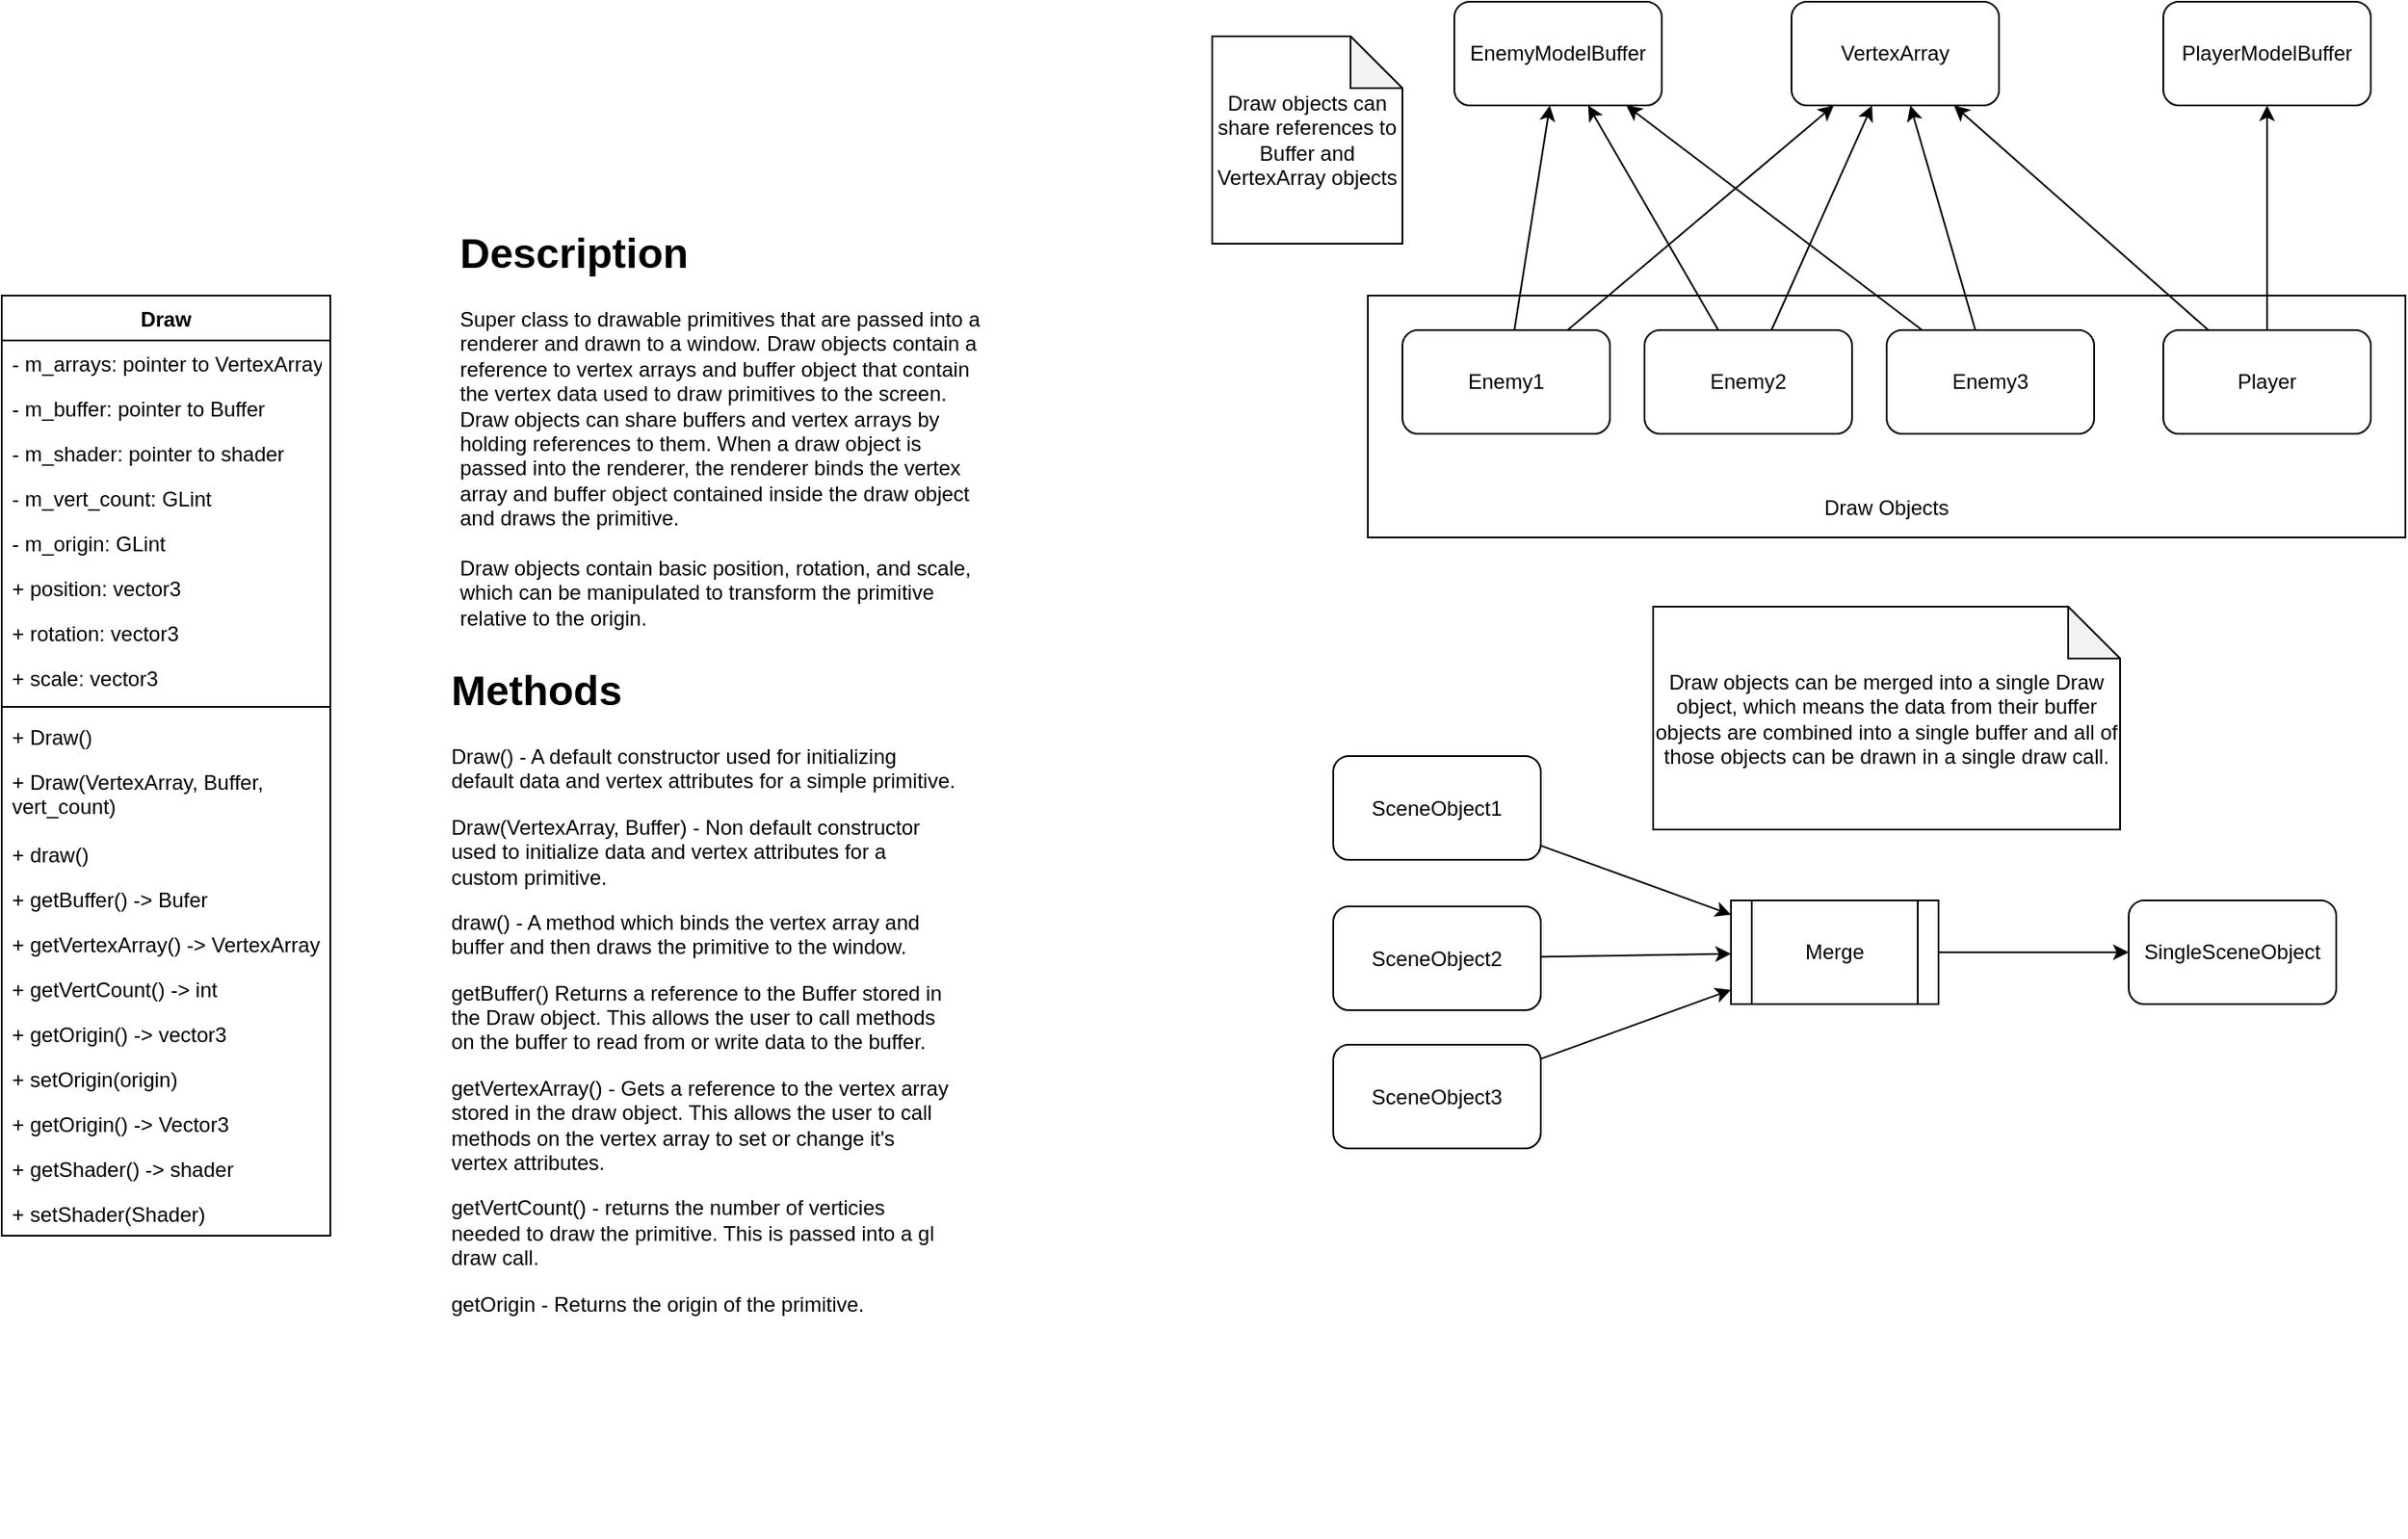<mxfile version="14.6.13" type="device"><diagram id="qsjShgKbwdF3y_M5vt2b" name="Page-1"><mxGraphModel dx="1086" dy="966" grid="1" gridSize="10" guides="1" tooltips="1" connect="1" arrows="1" fold="1" page="1" pageScale="1" pageWidth="850" pageHeight="1100" math="0" shadow="0"><root><mxCell id="0"/><mxCell id="1" parent="0"/><mxCell id="NPaTOsSbXUrD-moyDSGT-16" value="" style="rounded=0;whiteSpace=wrap;html=1;" parent="1" vertex="1"><mxGeometry x="960" y="210" width="600" height="140" as="geometry"/></mxCell><mxCell id="PDOAf9BVDCv0E4kB47-G-1" value="Draw" style="swimlane;fontStyle=1;align=center;verticalAlign=top;childLayout=stackLayout;horizontal=1;startSize=26;horizontalStack=0;resizeParent=1;resizeParentMax=0;resizeLast=0;collapsible=1;marginBottom=0;" parent="1" vertex="1"><mxGeometry x="170" y="210" width="190" height="544" as="geometry"/></mxCell><mxCell id="PDOAf9BVDCv0E4kB47-G-6" value="- m_arrays: pointer to VertexArray" style="text;strokeColor=none;fillColor=none;align=left;verticalAlign=top;spacingLeft=4;spacingRight=4;overflow=hidden;rotatable=0;points=[[0,0.5],[1,0.5]];portConstraint=eastwest;" parent="PDOAf9BVDCv0E4kB47-G-1" vertex="1"><mxGeometry y="26" width="190" height="26" as="geometry"/></mxCell><mxCell id="OkpC073KEd22BL5j6G-v-1" value="- m_buffer: pointer to Buffer" style="text;strokeColor=none;fillColor=none;align=left;verticalAlign=top;spacingLeft=4;spacingRight=4;overflow=hidden;rotatable=0;points=[[0,0.5],[1,0.5]];portConstraint=eastwest;" vertex="1" parent="PDOAf9BVDCv0E4kB47-G-1"><mxGeometry y="52" width="190" height="26" as="geometry"/></mxCell><mxCell id="PDOAf9BVDCv0E4kB47-G-12" value="- m_shader: pointer to shader" style="text;strokeColor=none;fillColor=none;align=left;verticalAlign=top;spacingLeft=4;spacingRight=4;overflow=hidden;rotatable=0;points=[[0,0.5],[1,0.5]];portConstraint=eastwest;" parent="PDOAf9BVDCv0E4kB47-G-1" vertex="1"><mxGeometry y="78" width="190" height="26" as="geometry"/></mxCell><mxCell id="nk0rCjZOcF5ZieFdhfrZ-9" value="- m_vert_count: GLint" style="text;strokeColor=none;fillColor=none;align=left;verticalAlign=top;spacingLeft=4;spacingRight=4;overflow=hidden;rotatable=0;points=[[0,0.5],[1,0.5]];portConstraint=eastwest;" parent="PDOAf9BVDCv0E4kB47-G-1" vertex="1"><mxGeometry y="104" width="190" height="26" as="geometry"/></mxCell><mxCell id="nk0rCjZOcF5ZieFdhfrZ-6" value="- m_origin: GLint" style="text;strokeColor=none;fillColor=none;align=left;verticalAlign=top;spacingLeft=4;spacingRight=4;overflow=hidden;rotatable=0;points=[[0,0.5],[1,0.5]];portConstraint=eastwest;" parent="PDOAf9BVDCv0E4kB47-G-1" vertex="1"><mxGeometry y="130" width="190" height="26" as="geometry"/></mxCell><mxCell id="nk0rCjZOcF5ZieFdhfrZ-7" value="+ position: vector3" style="text;strokeColor=none;fillColor=none;align=left;verticalAlign=top;spacingLeft=4;spacingRight=4;overflow=hidden;rotatable=0;points=[[0,0.5],[1,0.5]];portConstraint=eastwest;" parent="PDOAf9BVDCv0E4kB47-G-1" vertex="1"><mxGeometry y="156" width="190" height="26" as="geometry"/></mxCell><mxCell id="nk0rCjZOcF5ZieFdhfrZ-8" value="+ rotation: vector3" style="text;strokeColor=none;fillColor=none;align=left;verticalAlign=top;spacingLeft=4;spacingRight=4;overflow=hidden;rotatable=0;points=[[0,0.5],[1,0.5]];portConstraint=eastwest;" parent="PDOAf9BVDCv0E4kB47-G-1" vertex="1"><mxGeometry y="182" width="190" height="26" as="geometry"/></mxCell><mxCell id="PDOAf9BVDCv0E4kB47-G-2" value="+ scale: vector3" style="text;strokeColor=none;fillColor=none;align=left;verticalAlign=top;spacingLeft=4;spacingRight=4;overflow=hidden;rotatable=0;points=[[0,0.5],[1,0.5]];portConstraint=eastwest;" parent="PDOAf9BVDCv0E4kB47-G-1" vertex="1"><mxGeometry y="208" width="190" height="26" as="geometry"/></mxCell><mxCell id="PDOAf9BVDCv0E4kB47-G-3" value="" style="line;strokeWidth=1;fillColor=none;align=left;verticalAlign=middle;spacingTop=-1;spacingLeft=3;spacingRight=3;rotatable=0;labelPosition=right;points=[];portConstraint=eastwest;" parent="PDOAf9BVDCv0E4kB47-G-1" vertex="1"><mxGeometry y="234" width="190" height="8" as="geometry"/></mxCell><mxCell id="PDOAf9BVDCv0E4kB47-G-14" value="+ Draw()" style="text;strokeColor=none;fillColor=none;align=left;verticalAlign=top;spacingLeft=4;spacingRight=4;overflow=hidden;rotatable=0;points=[[0,0.5],[1,0.5]];portConstraint=eastwest;" parent="PDOAf9BVDCv0E4kB47-G-1" vertex="1"><mxGeometry y="242" width="190" height="26" as="geometry"/></mxCell><mxCell id="nk0rCjZOcF5ZieFdhfrZ-13" value="+ Draw(VertexArray, Buffer,&#10;vert_count)" style="text;strokeColor=none;fillColor=none;align=left;verticalAlign=top;spacingLeft=4;spacingRight=4;overflow=hidden;rotatable=0;points=[[0,0.5],[1,0.5]];portConstraint=eastwest;" parent="PDOAf9BVDCv0E4kB47-G-1" vertex="1"><mxGeometry y="268" width="190" height="42" as="geometry"/></mxCell><mxCell id="nk0rCjZOcF5ZieFdhfrZ-1" value="+ draw()" style="text;strokeColor=none;fillColor=none;align=left;verticalAlign=top;spacingLeft=4;spacingRight=4;overflow=hidden;rotatable=0;points=[[0,0.5],[1,0.5]];portConstraint=eastwest;" parent="PDOAf9BVDCv0E4kB47-G-1" vertex="1"><mxGeometry y="310" width="190" height="26" as="geometry"/></mxCell><mxCell id="nk0rCjZOcF5ZieFdhfrZ-3" value="+ getBuffer() -&gt; Bufer" style="text;strokeColor=none;fillColor=none;align=left;verticalAlign=top;spacingLeft=4;spacingRight=4;overflow=hidden;rotatable=0;points=[[0,0.5],[1,0.5]];portConstraint=eastwest;" parent="PDOAf9BVDCv0E4kB47-G-1" vertex="1"><mxGeometry y="336" width="190" height="26" as="geometry"/></mxCell><mxCell id="nk0rCjZOcF5ZieFdhfrZ-5" value="+ getVertexArray() -&gt; VertexArray" style="text;strokeColor=none;fillColor=none;align=left;verticalAlign=top;spacingLeft=4;spacingRight=4;overflow=hidden;rotatable=0;points=[[0,0.5],[1,0.5]];portConstraint=eastwest;" parent="PDOAf9BVDCv0E4kB47-G-1" vertex="1"><mxGeometry y="362" width="190" height="26" as="geometry"/></mxCell><mxCell id="nk0rCjZOcF5ZieFdhfrZ-10" value="+ getVertCount() -&gt; int" style="text;strokeColor=none;fillColor=none;align=left;verticalAlign=top;spacingLeft=4;spacingRight=4;overflow=hidden;rotatable=0;points=[[0,0.5],[1,0.5]];portConstraint=eastwest;" parent="PDOAf9BVDCv0E4kB47-G-1" vertex="1"><mxGeometry y="388" width="190" height="26" as="geometry"/></mxCell><mxCell id="nk0rCjZOcF5ZieFdhfrZ-11" value="+ getOrigin() -&gt; vector3" style="text;strokeColor=none;fillColor=none;align=left;verticalAlign=top;spacingLeft=4;spacingRight=4;overflow=hidden;rotatable=0;points=[[0,0.5],[1,0.5]];portConstraint=eastwest;" parent="PDOAf9BVDCv0E4kB47-G-1" vertex="1"><mxGeometry y="414" width="190" height="26" as="geometry"/></mxCell><mxCell id="nk0rCjZOcF5ZieFdhfrZ-12" value="+ setOrigin(origin)" style="text;strokeColor=none;fillColor=none;align=left;verticalAlign=top;spacingLeft=4;spacingRight=4;overflow=hidden;rotatable=0;points=[[0,0.5],[1,0.5]];portConstraint=eastwest;" parent="PDOAf9BVDCv0E4kB47-G-1" vertex="1"><mxGeometry y="440" width="190" height="26" as="geometry"/></mxCell><mxCell id="OkpC073KEd22BL5j6G-v-2" value="+ getOrigin() -&gt; Vector3" style="text;strokeColor=none;fillColor=none;align=left;verticalAlign=top;spacingLeft=4;spacingRight=4;overflow=hidden;rotatable=0;points=[[0,0.5],[1,0.5]];portConstraint=eastwest;" vertex="1" parent="PDOAf9BVDCv0E4kB47-G-1"><mxGeometry y="466" width="190" height="26" as="geometry"/></mxCell><mxCell id="OkpC073KEd22BL5j6G-v-3" value="+ getShader() -&gt; shader" style="text;strokeColor=none;fillColor=none;align=left;verticalAlign=top;spacingLeft=4;spacingRight=4;overflow=hidden;rotatable=0;points=[[0,0.5],[1,0.5]];portConstraint=eastwest;" vertex="1" parent="PDOAf9BVDCv0E4kB47-G-1"><mxGeometry y="492" width="190" height="26" as="geometry"/></mxCell><mxCell id="PDOAf9BVDCv0E4kB47-G-8" value="+ setShader(Shader)" style="text;strokeColor=none;fillColor=none;align=left;verticalAlign=top;spacingLeft=4;spacingRight=4;overflow=hidden;rotatable=0;points=[[0,0.5],[1,0.5]];portConstraint=eastwest;" parent="PDOAf9BVDCv0E4kB47-G-1" vertex="1"><mxGeometry y="518" width="190" height="26" as="geometry"/></mxCell><mxCell id="PDOAf9BVDCv0E4kB47-G-5" value="&lt;h1&gt;Description&lt;/h1&gt;&lt;div&gt;Super class to drawable primitives that are passed into a renderer and drawn to a window. Draw objects contain a reference to vertex arrays and buffer object that contain the vertex data used to draw primitives to the screen. Draw objects can share buffers and vertex arrays by holding references to them. When a draw object is passed into the renderer, the renderer binds the vertex array and buffer object contained inside the draw object and draws the primitive.&lt;/div&gt;&lt;div&gt;&lt;br&gt;&lt;/div&gt;&lt;div&gt;Draw objects contain basic position, rotation, and scale, which can be manipulated to transform the primitive relative to the origin.&lt;/div&gt;" style="text;html=1;strokeColor=none;fillColor=none;spacing=5;spacingTop=-20;whiteSpace=wrap;overflow=hidden;rounded=0;" parent="1" vertex="1"><mxGeometry x="430" y="166" width="310" height="244" as="geometry"/></mxCell><mxCell id="PDOAf9BVDCv0E4kB47-G-13" value="&lt;h1&gt;Methods&lt;/h1&gt;&lt;p&gt;Draw() - A default constructor used for initializing default data and vertex attributes for a simple primitive.&lt;/p&gt;&lt;p&gt;Draw(VertexArray, Buffer) - Non default constructor used to initialize data and vertex attributes for a custom primitive.&lt;/p&gt;&lt;p&gt;draw() - A method which binds the vertex array and buffer and then draws the primitive to the window.&lt;/p&gt;&lt;p&gt;&lt;span&gt;getBuffer() Returns a reference to the Buffer stored in the Draw object. This allows the user to call methods on the buffer to read from or write data to the buffer.&lt;/span&gt;&lt;/p&gt;&lt;p&gt;getVertexArray() - Gets a reference to the vertex array stored in the draw object. This allows the user to call methods on the vertex array to set or change it's vertex attributes.&lt;/p&gt;&lt;p&gt;getVertCount() - returns the number of verticies needed to draw the primitive. This is passed into a gl draw call.&lt;/p&gt;&lt;p&gt;getOrigin - Returns the origin of the primitive.&lt;/p&gt;" style="text;html=1;strokeColor=none;fillColor=none;spacing=5;spacingTop=-20;whiteSpace=wrap;overflow=hidden;rounded=0;" parent="1" vertex="1"><mxGeometry x="425" y="418.5" width="300" height="510" as="geometry"/></mxCell><mxCell id="NPaTOsSbXUrD-moyDSGT-1" value="VertexArray" style="rounded=1;whiteSpace=wrap;html=1;" parent="1" vertex="1"><mxGeometry x="1205" y="40" width="120" height="60" as="geometry"/></mxCell><mxCell id="NPaTOsSbXUrD-moyDSGT-2" value="EnemyModelBuffer" style="rounded=1;whiteSpace=wrap;html=1;" parent="1" vertex="1"><mxGeometry x="1010" y="40" width="120" height="60" as="geometry"/></mxCell><mxCell id="NPaTOsSbXUrD-moyDSGT-3" value="Enemy1" style="rounded=1;whiteSpace=wrap;html=1;" parent="1" vertex="1"><mxGeometry x="980" y="230" width="120" height="60" as="geometry"/></mxCell><mxCell id="NPaTOsSbXUrD-moyDSGT-4" value="Enemy2" style="rounded=1;whiteSpace=wrap;html=1;" parent="1" vertex="1"><mxGeometry x="1120" y="230" width="120" height="60" as="geometry"/></mxCell><mxCell id="NPaTOsSbXUrD-moyDSGT-5" value="Enemy3" style="rounded=1;whiteSpace=wrap;html=1;" parent="1" vertex="1"><mxGeometry x="1260" y="230" width="120" height="60" as="geometry"/></mxCell><mxCell id="NPaTOsSbXUrD-moyDSGT-6" value="" style="endArrow=classic;html=1;" parent="1" source="NPaTOsSbXUrD-moyDSGT-3" target="NPaTOsSbXUrD-moyDSGT-1" edge="1"><mxGeometry width="50" height="50" relative="1" as="geometry"><mxPoint x="1000" y="220" as="sourcePoint"/><mxPoint x="1050" y="170" as="targetPoint"/></mxGeometry></mxCell><mxCell id="NPaTOsSbXUrD-moyDSGT-7" value="" style="endArrow=classic;html=1;" parent="1" source="NPaTOsSbXUrD-moyDSGT-4" target="NPaTOsSbXUrD-moyDSGT-1" edge="1"><mxGeometry width="50" height="50" relative="1" as="geometry"><mxPoint x="1041.053" y="240" as="sourcePoint"/><mxPoint x="1088.947" y="110" as="targetPoint"/></mxGeometry></mxCell><mxCell id="NPaTOsSbXUrD-moyDSGT-8" value="" style="endArrow=classic;html=1;" parent="1" source="NPaTOsSbXUrD-moyDSGT-5" target="NPaTOsSbXUrD-moyDSGT-1" edge="1"><mxGeometry width="50" height="50" relative="1" as="geometry"><mxPoint x="1277.897" y="230" as="sourcePoint"/><mxPoint x="1230.003" y="100" as="targetPoint"/></mxGeometry></mxCell><mxCell id="NPaTOsSbXUrD-moyDSGT-9" value="" style="endArrow=classic;html=1;" parent="1" source="NPaTOsSbXUrD-moyDSGT-3" target="NPaTOsSbXUrD-moyDSGT-2" edge="1"><mxGeometry width="50" height="50" relative="1" as="geometry"><mxPoint x="1023.682" y="240" as="sourcePoint"/><mxPoint x="879.998" y="110" as="targetPoint"/></mxGeometry></mxCell><mxCell id="NPaTOsSbXUrD-moyDSGT-10" value="" style="endArrow=classic;html=1;" parent="1" source="NPaTOsSbXUrD-moyDSGT-4" target="NPaTOsSbXUrD-moyDSGT-2" edge="1"><mxGeometry width="50" height="50" relative="1" as="geometry"><mxPoint x="1065.526" y="240" as="sourcePoint"/><mxPoint x="1219.474" y="110" as="targetPoint"/></mxGeometry></mxCell><mxCell id="NPaTOsSbXUrD-moyDSGT-11" value="" style="endArrow=classic;html=1;" parent="1" source="NPaTOsSbXUrD-moyDSGT-5" target="NPaTOsSbXUrD-moyDSGT-2" edge="1"><mxGeometry width="50" height="50" relative="1" as="geometry"><mxPoint x="1183.421" y="240" as="sourcePoint"/><mxPoint x="1241.579" y="110" as="targetPoint"/></mxGeometry></mxCell><mxCell id="NPaTOsSbXUrD-moyDSGT-12" value="Player" style="rounded=1;whiteSpace=wrap;html=1;" parent="1" vertex="1"><mxGeometry x="1420" y="230" width="120" height="60" as="geometry"/></mxCell><mxCell id="NPaTOsSbXUrD-moyDSGT-13" value="PlayerModelBuffer" style="rounded=1;whiteSpace=wrap;html=1;" parent="1" vertex="1"><mxGeometry x="1420" y="40" width="120" height="60" as="geometry"/></mxCell><mxCell id="NPaTOsSbXUrD-moyDSGT-14" value="" style="endArrow=classic;html=1;" parent="1" source="NPaTOsSbXUrD-moyDSGT-12" target="NPaTOsSbXUrD-moyDSGT-1" edge="1"><mxGeometry width="50" height="50" relative="1" as="geometry"><mxPoint x="1520" y="190" as="sourcePoint"/><mxPoint x="1570" y="140" as="targetPoint"/></mxGeometry></mxCell><mxCell id="NPaTOsSbXUrD-moyDSGT-15" value="" style="endArrow=classic;html=1;" parent="1" source="NPaTOsSbXUrD-moyDSGT-12" target="NPaTOsSbXUrD-moyDSGT-13" edge="1"><mxGeometry width="50" height="50" relative="1" as="geometry"><mxPoint x="1590" y="190" as="sourcePoint"/><mxPoint x="1640" y="140" as="targetPoint"/></mxGeometry></mxCell><mxCell id="NPaTOsSbXUrD-moyDSGT-17" value="Draw Objects" style="text;html=1;strokeColor=none;fillColor=none;align=center;verticalAlign=middle;whiteSpace=wrap;rounded=0;" parent="1" vertex="1"><mxGeometry x="1210" y="323" width="100" height="20" as="geometry"/></mxCell><mxCell id="NPaTOsSbXUrD-moyDSGT-18" value="Draw objects can share references to Buffer and VertexArray objects" style="shape=note;whiteSpace=wrap;html=1;backgroundOutline=1;darkOpacity=0.05;" parent="1" vertex="1"><mxGeometry x="870" y="60" width="110" height="120" as="geometry"/></mxCell><mxCell id="NPaTOsSbXUrD-moyDSGT-19" value="Merge" style="shape=process;whiteSpace=wrap;html=1;backgroundOutline=1;" parent="1" vertex="1"><mxGeometry x="1170" y="560" width="120" height="60" as="geometry"/></mxCell><mxCell id="NPaTOsSbXUrD-moyDSGT-20" value="SceneObject1&lt;span style=&quot;color: rgba(0 , 0 , 0 , 0) ; font-family: monospace ; font-size: 0px&quot;&gt;%3CmxGraphModel%3E%3Croot%3E%3CmxCell%20id%3D%220%22%2F%3E%3CmxCell%20id%3D%221%22%20parent%3D%220%22%2F%3E%3CmxCell%20id%3D%222%22%20value%3D%22Buffer1%22%20style%3D%22rounded%3D1%3BwhiteSpace%3Dwrap%3Bhtml%3D1%3B%22%20vertex%3D%221%22%20parent%3D%221%22%3E%3CmxGeometry%20x%3D%22960%22%20y%3D%22240%22%20width%3D%22120%22%20height%3D%2260%22%20as%3D%22geometry%22%2F%3E%3C%2FmxCell%3E%3C%2Froot%3E%3C%2FmxGraphModel%3E&lt;/span&gt;" style="rounded=1;whiteSpace=wrap;html=1;" parent="1" vertex="1"><mxGeometry x="940" y="476.5" width="120" height="60" as="geometry"/></mxCell><mxCell id="NPaTOsSbXUrD-moyDSGT-21" value="SceneObject3&lt;span style=&quot;color: rgba(0 , 0 , 0 , 0) ; font-family: monospace ; font-size: 0px&quot;&gt;%3CmxGraphModel%3E%3Croot%3E%3CmxCell%20id%3D%220%22%2F%3E%3CmxCell%20id%3D%221%22%20parent%3D%220%22%2F%3E%3CmxCell%20id%3D%222%22%20value%3D%22Buffer1%22%20style%3D%22rounded%3D1%3BwhiteSpace%3Dwrap%3Bhtml%3D1%3B%22%20vertex%3D%221%22%20parent%3D%221%22%3E%3CmxGeometry%20x%3D%22960%22%20y%3D%22240%22%20width%3D%22120%22%20height%3D%2260%22%20as%3D%22geometry%22%2F%3E%3C%2FmxCell%3E%3C%2Froot%3E%3C%2FmxGraphModel%3E&lt;/span&gt;" style="rounded=1;whiteSpace=wrap;html=1;" parent="1" vertex="1"><mxGeometry x="940" y="643.5" width="120" height="60" as="geometry"/></mxCell><mxCell id="NPaTOsSbXUrD-moyDSGT-22" value="SceneObject2&lt;span style=&quot;color: rgba(0 , 0 , 0 , 0) ; font-family: monospace ; font-size: 0px&quot;&gt;%3CmxGraphModel%3E%3Croot%3E%3CmxCell%20id%3D%220%22%2F%3E%3CmxCell%20id%3D%221%22%20parent%3D%220%22%2F%3E%3CmxCell%20id%3D%222%22%20value%3D%22Buffer1%22%20style%3D%22rounded%3D1%3BwhiteSpace%3Dwrap%3Bhtml%3D1%3B%22%20vertex%3D%221%22%20parent%3D%221%22%3E%3CmxGeometry%20x%3D%22960%22%20y%3D%22240%22%20width%3D%22120%22%20height%3D%2260%22%20as%3D%22geometry%22%2F%3E%3C%2FmxCell%3E%3C%2Froot%3E%3C%2FmxGraphModel%3&lt;/span&gt;" style="rounded=1;whiteSpace=wrap;html=1;" parent="1" vertex="1"><mxGeometry x="940" y="563.5" width="120" height="60" as="geometry"/></mxCell><mxCell id="NPaTOsSbXUrD-moyDSGT-25" value="" style="endArrow=classic;html=1;" parent="1" source="NPaTOsSbXUrD-moyDSGT-20" target="NPaTOsSbXUrD-moyDSGT-19" edge="1"><mxGeometry width="50" height="50" relative="1" as="geometry"><mxPoint x="1110" y="480" as="sourcePoint"/><mxPoint x="1160" y="430" as="targetPoint"/></mxGeometry></mxCell><mxCell id="NPaTOsSbXUrD-moyDSGT-26" value="" style="endArrow=classic;html=1;" parent="1" source="NPaTOsSbXUrD-moyDSGT-22" target="NPaTOsSbXUrD-moyDSGT-19" edge="1"><mxGeometry width="50" height="50" relative="1" as="geometry"><mxPoint x="1160" y="740" as="sourcePoint"/><mxPoint x="1210" y="690" as="targetPoint"/></mxGeometry></mxCell><mxCell id="NPaTOsSbXUrD-moyDSGT-27" value="" style="endArrow=classic;html=1;" parent="1" source="NPaTOsSbXUrD-moyDSGT-21" target="NPaTOsSbXUrD-moyDSGT-19" edge="1"><mxGeometry width="50" height="50" relative="1" as="geometry"><mxPoint x="1160" y="740" as="sourcePoint"/><mxPoint x="1210" y="690" as="targetPoint"/></mxGeometry></mxCell><mxCell id="NPaTOsSbXUrD-moyDSGT-28" value="SingleSceneObject" style="rounded=1;whiteSpace=wrap;html=1;" parent="1" vertex="1"><mxGeometry x="1400" y="560" width="120" height="60" as="geometry"/></mxCell><mxCell id="NPaTOsSbXUrD-moyDSGT-29" value="" style="endArrow=classic;html=1;" parent="1" source="NPaTOsSbXUrD-moyDSGT-19" target="NPaTOsSbXUrD-moyDSGT-28" edge="1"><mxGeometry width="50" height="50" relative="1" as="geometry"><mxPoint x="1180" y="510" as="sourcePoint"/><mxPoint x="1230" y="460" as="targetPoint"/></mxGeometry></mxCell><mxCell id="NPaTOsSbXUrD-moyDSGT-30" value="Draw objects can be merged into a single Draw object, which means the data from their buffer objects are combined into a single buffer and all of those objects can be drawn in a single draw call." style="shape=note;whiteSpace=wrap;html=1;backgroundOutline=1;darkOpacity=0.05;" parent="1" vertex="1"><mxGeometry x="1125" y="390" width="270" height="129" as="geometry"/></mxCell></root></mxGraphModel></diagram></mxfile>